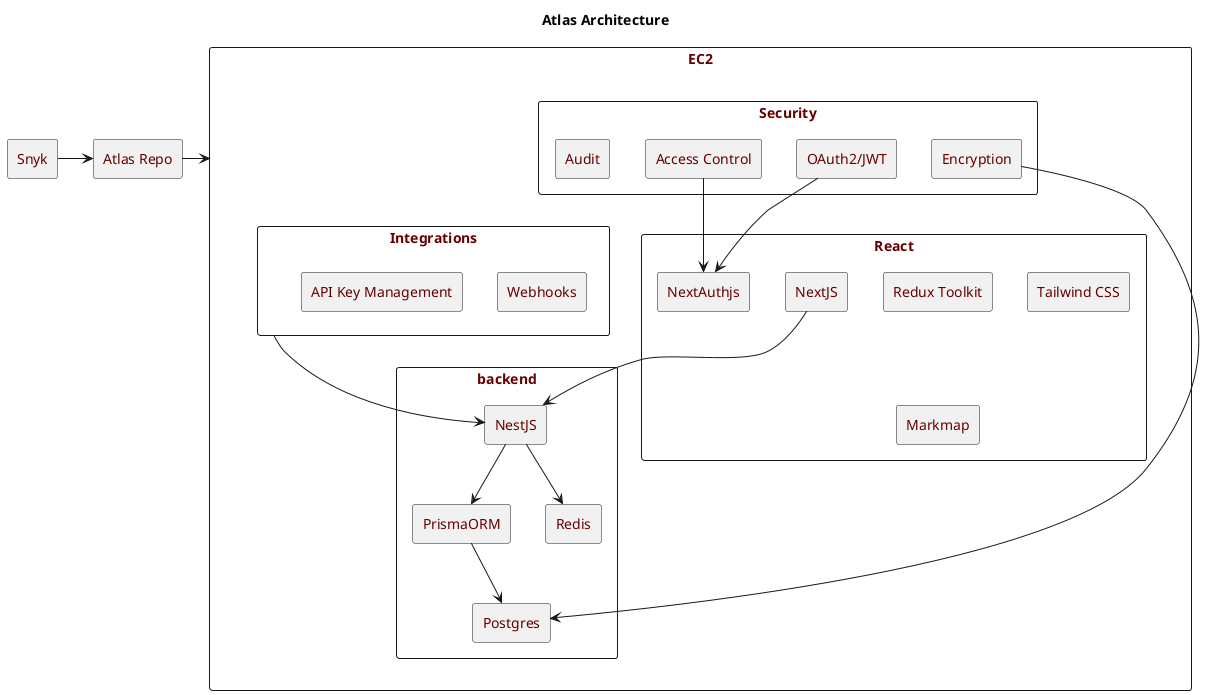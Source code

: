 @startuml
title Atlas Architecture
skinparam rectangleFontColor #660000
skinparam classFontSize 41

!include <logos/aws-ec2>
!include <aws/Compute/AmazonEC2/AmazonEC2>
    rectangle github as "Atlas Repo"
    rectangle Snyk as "Snyk"

rectangle aws as "EC2"{

rectangle frontend as "React" {
    rectangle redux as "Redux Toolkit"
    rectangle tailwind as "Tailwind CSS"
    rectangle nextjs as "NextJS"
    rectangle NextAuthjs as "NextAuthjs"
    rectangle Markmap as "Markmap"
}
rectangle security as "Security" {
    rectangle access as "Access Control"
    rectangle auth as "OAuth2/JWT"
    rectangle encryption as "Encryption"
    rectangle audit as "Audit"
    rectangle Markmap as "Markmap"
}

rectangle integrations as "Integrations" {
    rectangle webhooks as "Webhooks"
    rectangle keymgmt as "API Key Management"
}

rectangle backend as "backend" {
    rectangle NestJS as "NestJS"
    rectangle prisma as "PrismaORM"
    rectangle cache as "Redis"
    rectangle postgres as "Postgres"
}

}
access --> NextAuthjs
auth --> NextAuthjs
nextjs --> NestJS
NestJS --> prisma
prisma --> postgres
NestJS --> cache
encryption --> postgres
integrations --> NestJS
Snyk -right-> github
github -right-> aws


@enduml